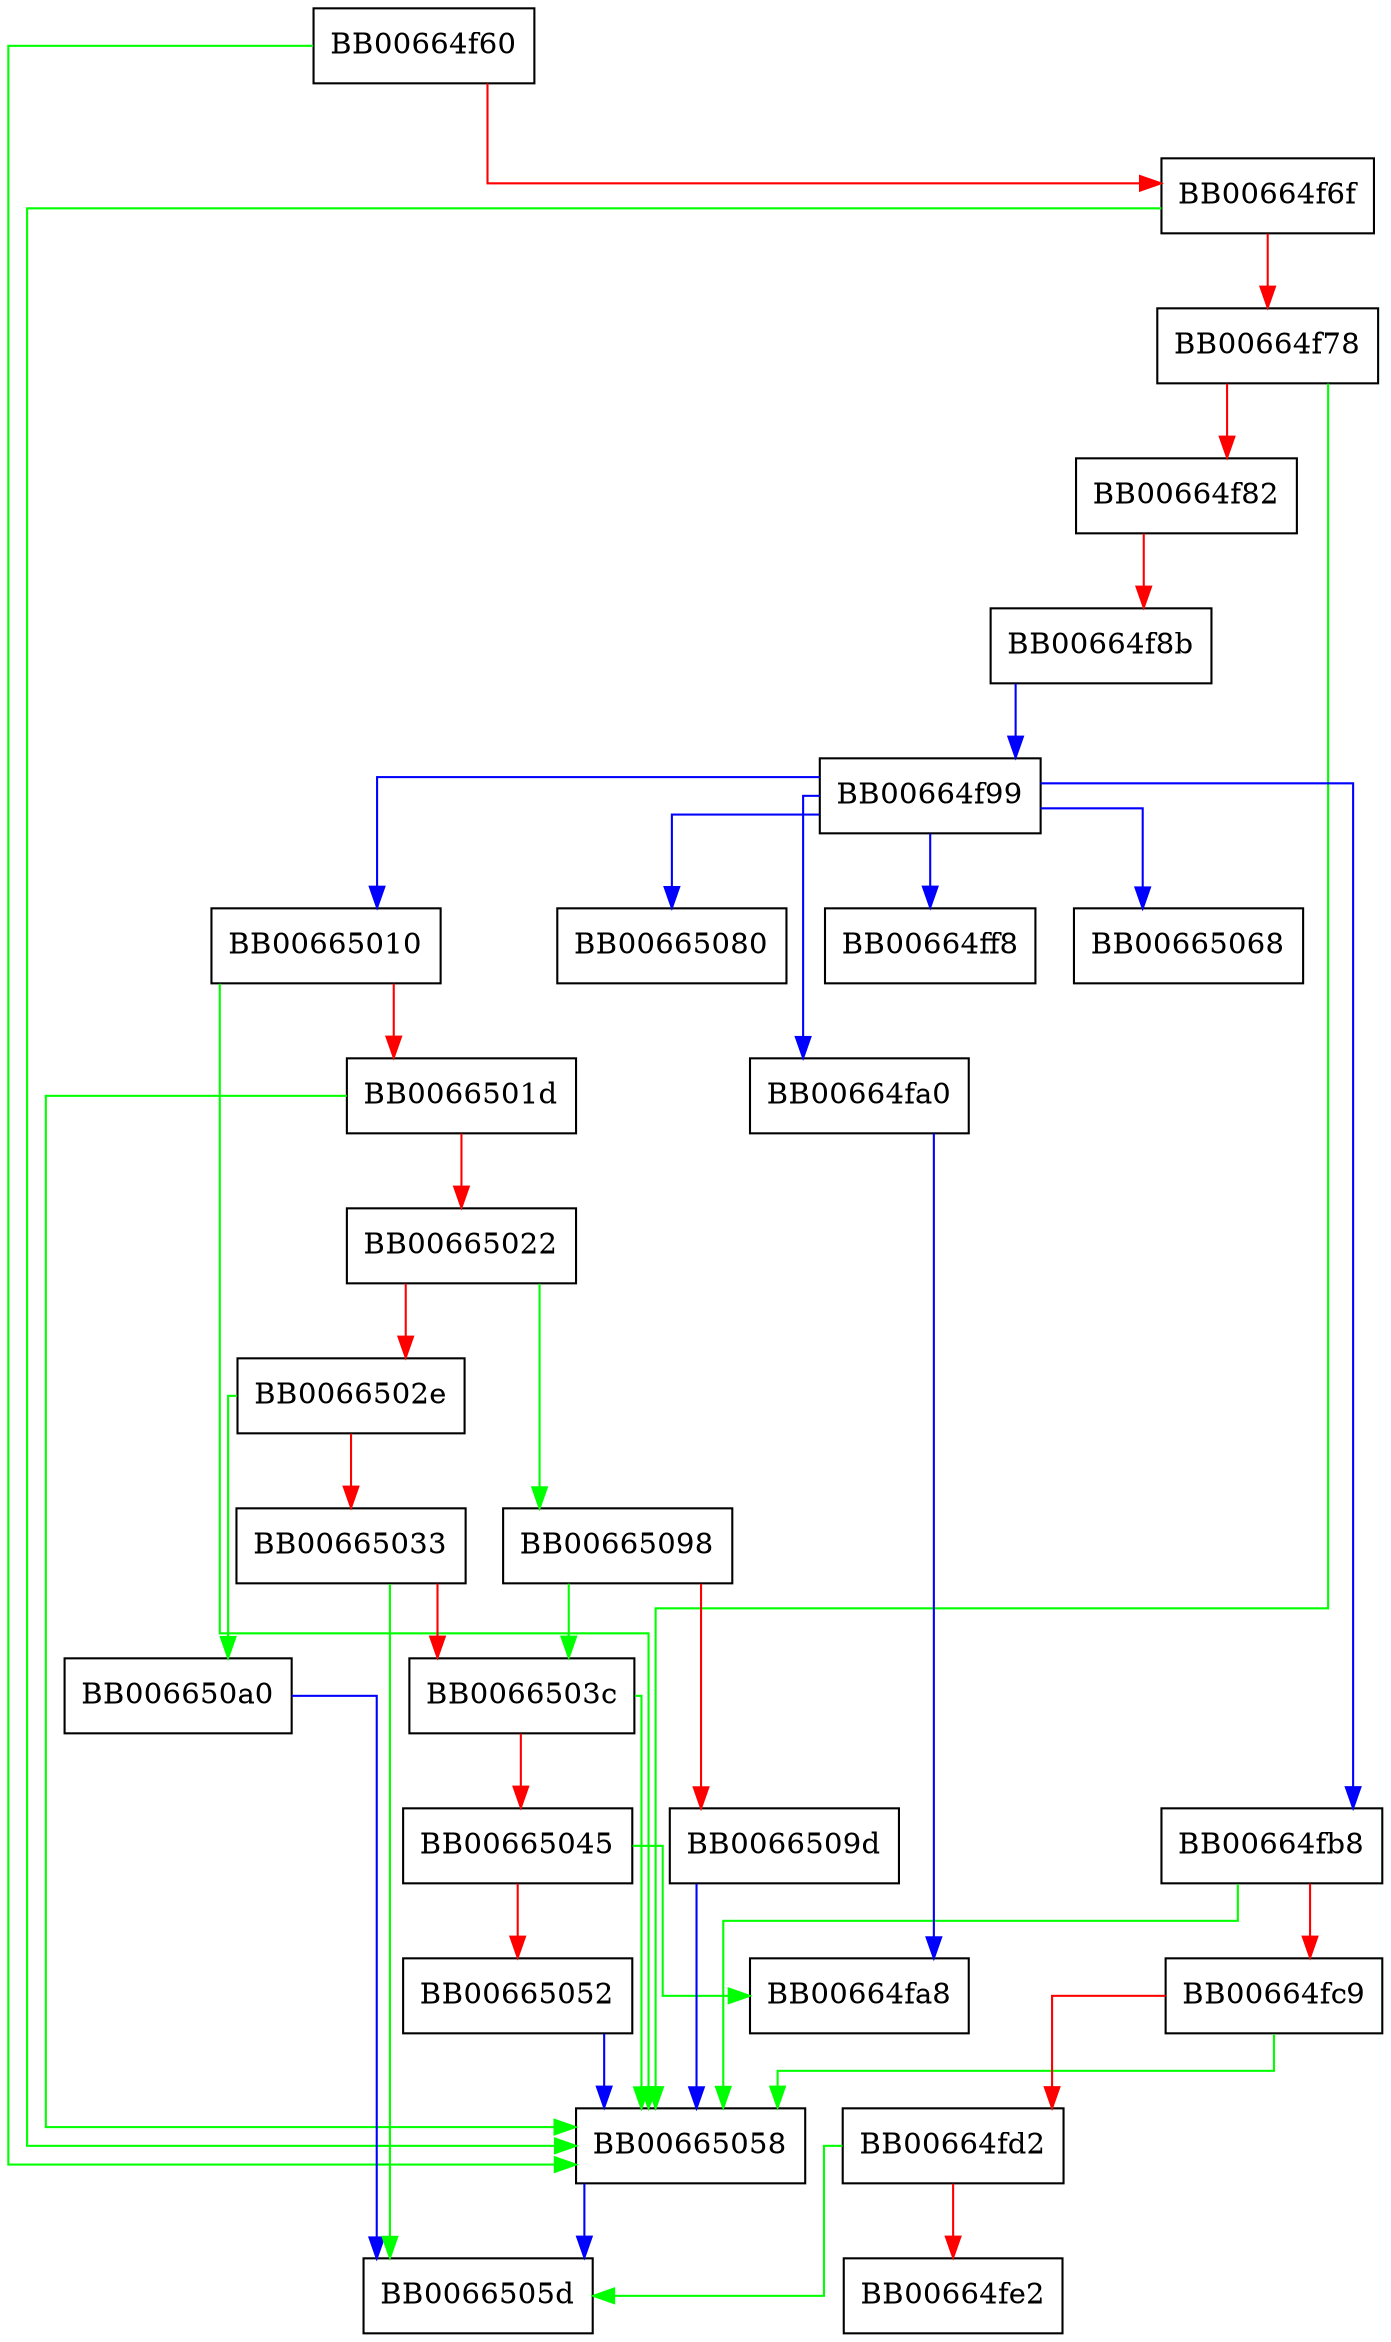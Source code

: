 digraph GENERAL_NAME_cmp {
  node [shape="box"];
  graph [splines=ortho];
  BB00664f60 -> BB00665058 [color="green"];
  BB00664f60 -> BB00664f6f [color="red"];
  BB00664f6f -> BB00665058 [color="green"];
  BB00664f6f -> BB00664f78 [color="red"];
  BB00664f78 -> BB00665058 [color="green"];
  BB00664f78 -> BB00664f82 [color="red"];
  BB00664f82 -> BB00664f8b [color="red"];
  BB00664f8b -> BB00664f99 [color="blue"];
  BB00664f99 -> BB00664fb8 [color="blue"];
  BB00664f99 -> BB00664fa0 [color="blue"];
  BB00664f99 -> BB00665080 [color="blue"];
  BB00664f99 -> BB00665010 [color="blue"];
  BB00664f99 -> BB00664ff8 [color="blue"];
  BB00664f99 -> BB00665068 [color="blue"];
  BB00664fa0 -> BB00664fa8 [color="blue"];
  BB00664fb8 -> BB00665058 [color="green"];
  BB00664fb8 -> BB00664fc9 [color="red"];
  BB00664fc9 -> BB00665058 [color="green"];
  BB00664fc9 -> BB00664fd2 [color="red"];
  BB00664fd2 -> BB0066505d [color="green"];
  BB00664fd2 -> BB00664fe2 [color="red"];
  BB00665010 -> BB00665058 [color="green"];
  BB00665010 -> BB0066501d [color="red"];
  BB0066501d -> BB00665058 [color="green"];
  BB0066501d -> BB00665022 [color="red"];
  BB00665022 -> BB00665098 [color="green"];
  BB00665022 -> BB0066502e [color="red"];
  BB0066502e -> BB006650a0 [color="green"];
  BB0066502e -> BB00665033 [color="red"];
  BB00665033 -> BB0066505d [color="green"];
  BB00665033 -> BB0066503c [color="red"];
  BB0066503c -> BB00665058 [color="green"];
  BB0066503c -> BB00665045 [color="red"];
  BB00665045 -> BB00664fa8 [color="green"];
  BB00665045 -> BB00665052 [color="red"];
  BB00665052 -> BB00665058 [color="blue"];
  BB00665058 -> BB0066505d [color="blue"];
  BB00665098 -> BB0066503c [color="green"];
  BB00665098 -> BB0066509d [color="red"];
  BB0066509d -> BB00665058 [color="blue"];
  BB006650a0 -> BB0066505d [color="blue"];
}
